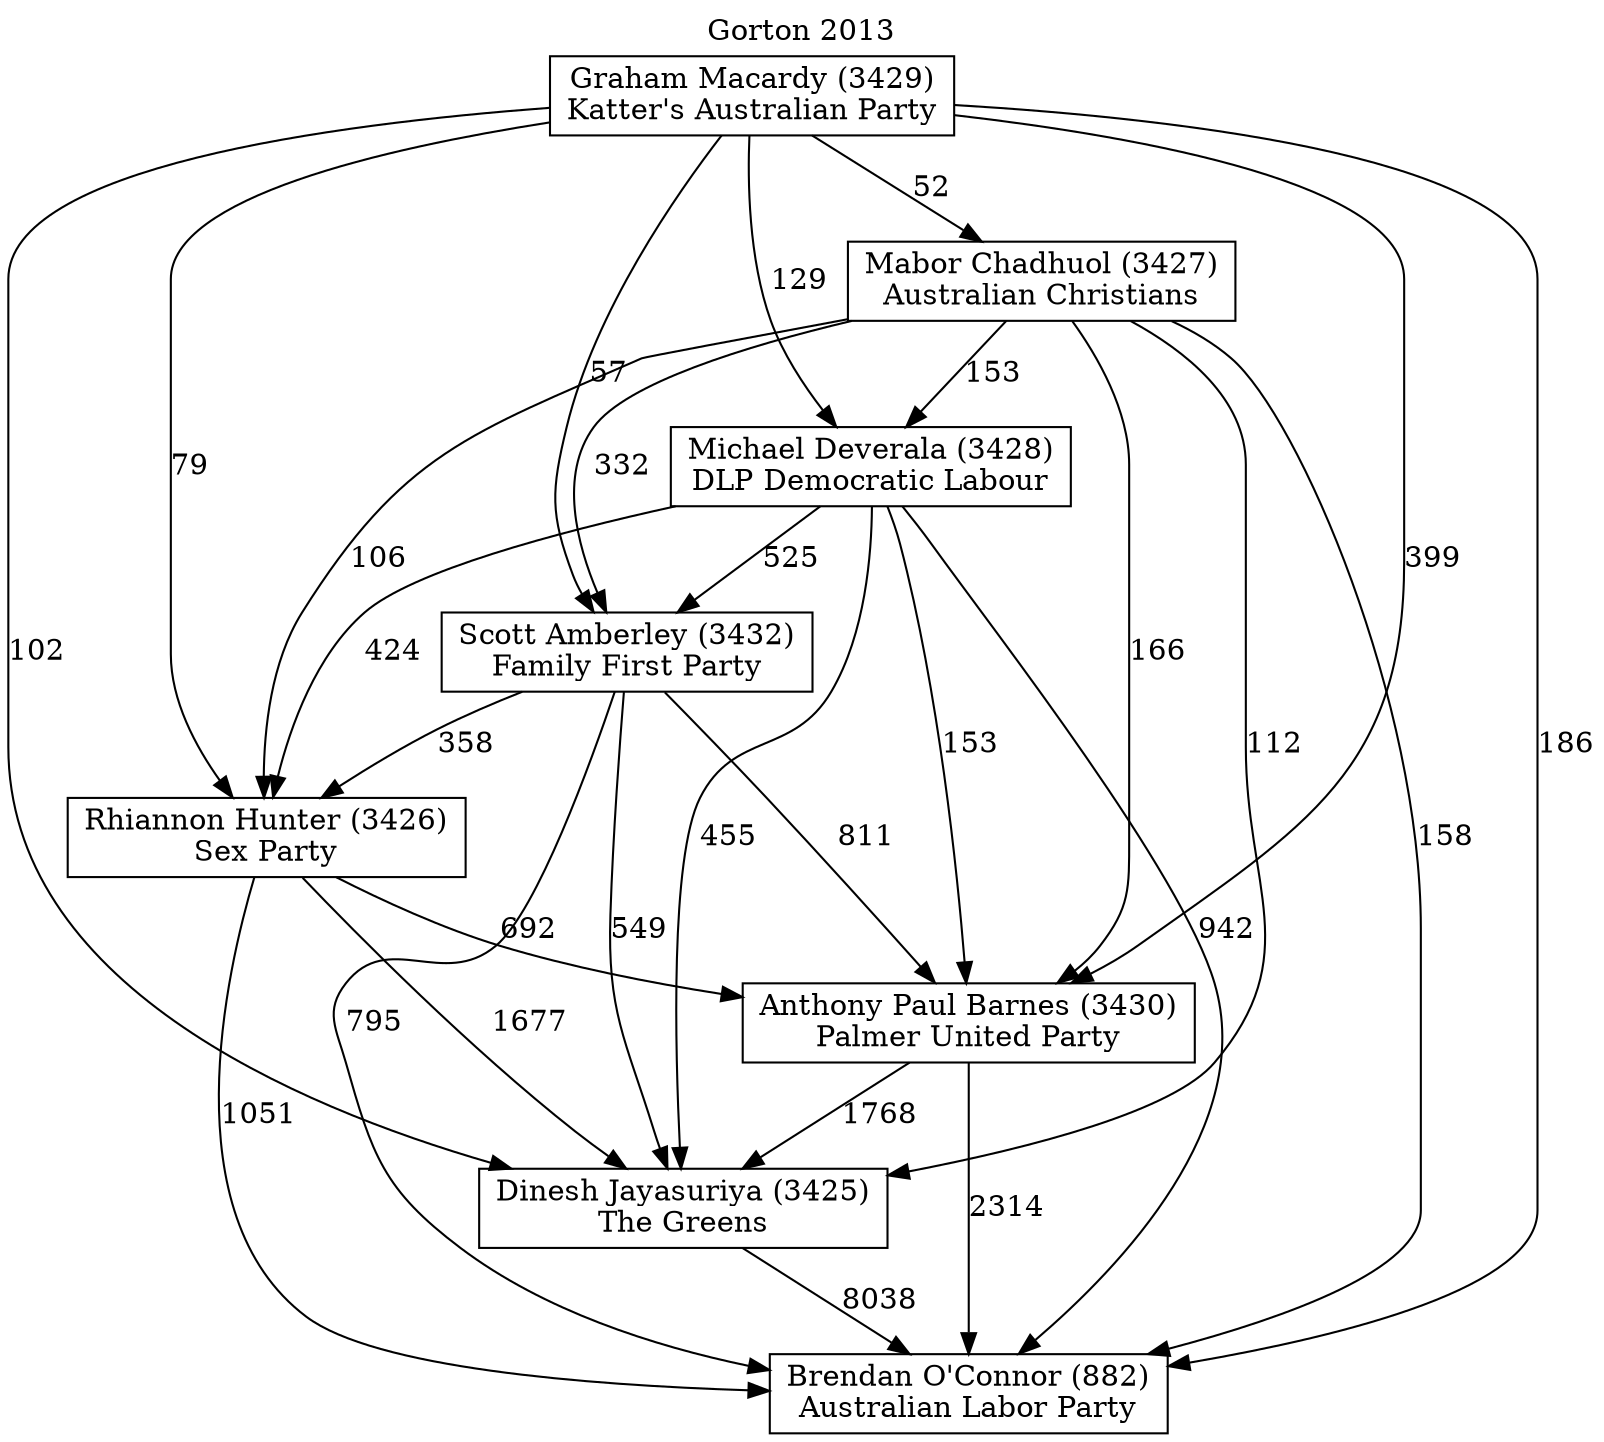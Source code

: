 // House preference flow
digraph "Brendan O'Connor (882)_Gorton_2013" {
	graph [label="Gorton 2013" labelloc=t mclimit=10]
	node [shape=box]
	"Brendan O'Connor (882)" [label="Brendan O'Connor (882)
Australian Labor Party"]
	"Dinesh Jayasuriya (3425)" [label="Dinesh Jayasuriya (3425)
The Greens"]
	"Anthony Paul Barnes (3430)" [label="Anthony Paul Barnes (3430)
Palmer United Party"]
	"Rhiannon Hunter (3426)" [label="Rhiannon Hunter (3426)
Sex Party"]
	"Scott Amberley (3432)" [label="Scott Amberley (3432)
Family First Party"]
	"Michael Deverala (3428)" [label="Michael Deverala (3428)
DLP Democratic Labour"]
	"Mabor Chadhuol (3427)" [label="Mabor Chadhuol (3427)
Australian Christians"]
	"Graham Macardy (3429)" [label="Graham Macardy (3429)
Katter's Australian Party"]
	"Dinesh Jayasuriya (3425)" -> "Brendan O'Connor (882)" [label=8038]
	"Anthony Paul Barnes (3430)" -> "Dinesh Jayasuriya (3425)" [label=1768]
	"Rhiannon Hunter (3426)" -> "Anthony Paul Barnes (3430)" [label=692]
	"Scott Amberley (3432)" -> "Rhiannon Hunter (3426)" [label=358]
	"Michael Deverala (3428)" -> "Scott Amberley (3432)" [label=525]
	"Mabor Chadhuol (3427)" -> "Michael Deverala (3428)" [label=153]
	"Graham Macardy (3429)" -> "Mabor Chadhuol (3427)" [label=52]
	"Anthony Paul Barnes (3430)" -> "Brendan O'Connor (882)" [label=2314]
	"Rhiannon Hunter (3426)" -> "Brendan O'Connor (882)" [label=1051]
	"Scott Amberley (3432)" -> "Brendan O'Connor (882)" [label=795]
	"Michael Deverala (3428)" -> "Brendan O'Connor (882)" [label=942]
	"Mabor Chadhuol (3427)" -> "Brendan O'Connor (882)" [label=158]
	"Graham Macardy (3429)" -> "Brendan O'Connor (882)" [label=186]
	"Graham Macardy (3429)" -> "Michael Deverala (3428)" [label=129]
	"Mabor Chadhuol (3427)" -> "Scott Amberley (3432)" [label=332]
	"Graham Macardy (3429)" -> "Scott Amberley (3432)" [label=57]
	"Michael Deverala (3428)" -> "Rhiannon Hunter (3426)" [label=424]
	"Mabor Chadhuol (3427)" -> "Rhiannon Hunter (3426)" [label=106]
	"Graham Macardy (3429)" -> "Rhiannon Hunter (3426)" [label=79]
	"Scott Amberley (3432)" -> "Anthony Paul Barnes (3430)" [label=811]
	"Michael Deverala (3428)" -> "Anthony Paul Barnes (3430)" [label=153]
	"Mabor Chadhuol (3427)" -> "Anthony Paul Barnes (3430)" [label=166]
	"Graham Macardy (3429)" -> "Anthony Paul Barnes (3430)" [label=399]
	"Rhiannon Hunter (3426)" -> "Dinesh Jayasuriya (3425)" [label=1677]
	"Scott Amberley (3432)" -> "Dinesh Jayasuriya (3425)" [label=549]
	"Michael Deverala (3428)" -> "Dinesh Jayasuriya (3425)" [label=455]
	"Mabor Chadhuol (3427)" -> "Dinesh Jayasuriya (3425)" [label=112]
	"Graham Macardy (3429)" -> "Dinesh Jayasuriya (3425)" [label=102]
}
